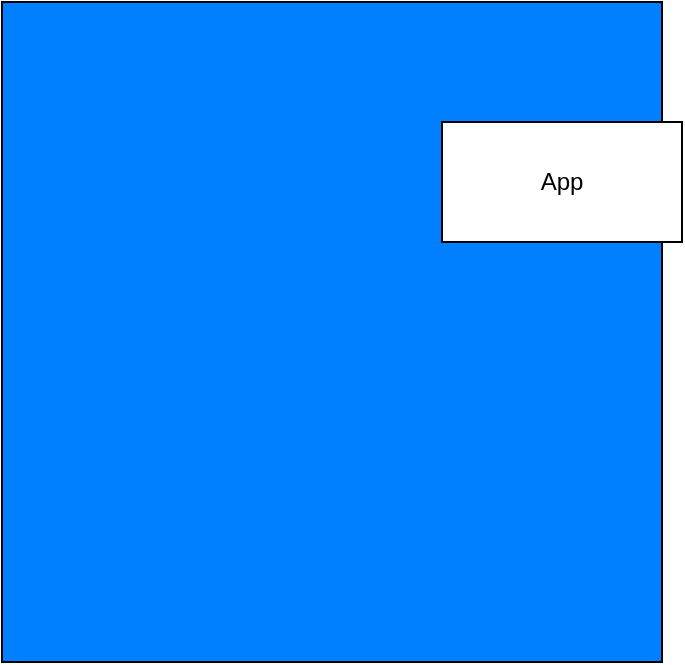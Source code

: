 <mxfile version="20.0.1" type="github">
  <diagram id="Nc_1yeXyaFWwP883QMn9" name="Page-1">
    <mxGraphModel dx="1422" dy="762" grid="1" gridSize="10" guides="1" tooltips="1" connect="1" arrows="1" fold="1" page="1" pageScale="1" pageWidth="1600" pageHeight="900" math="0" shadow="0">
      <root>
        <mxCell id="0" />
        <mxCell id="1" parent="0" />
        <mxCell id="FCu0ZWnHnzeFnXwt4U6b-1" value="" style="whiteSpace=wrap;html=1;aspect=fixed;fillColor=#007FFF;" parent="1" vertex="1">
          <mxGeometry x="340" y="180" width="330" height="330" as="geometry" />
        </mxCell>
        <mxCell id="t14pOA8oHzgpplHpscmw-1" value="App" style="rounded=0;whiteSpace=wrap;html=1;" vertex="1" parent="1">
          <mxGeometry x="560" y="240" width="120" height="60" as="geometry" />
        </mxCell>
      </root>
    </mxGraphModel>
  </diagram>
</mxfile>

